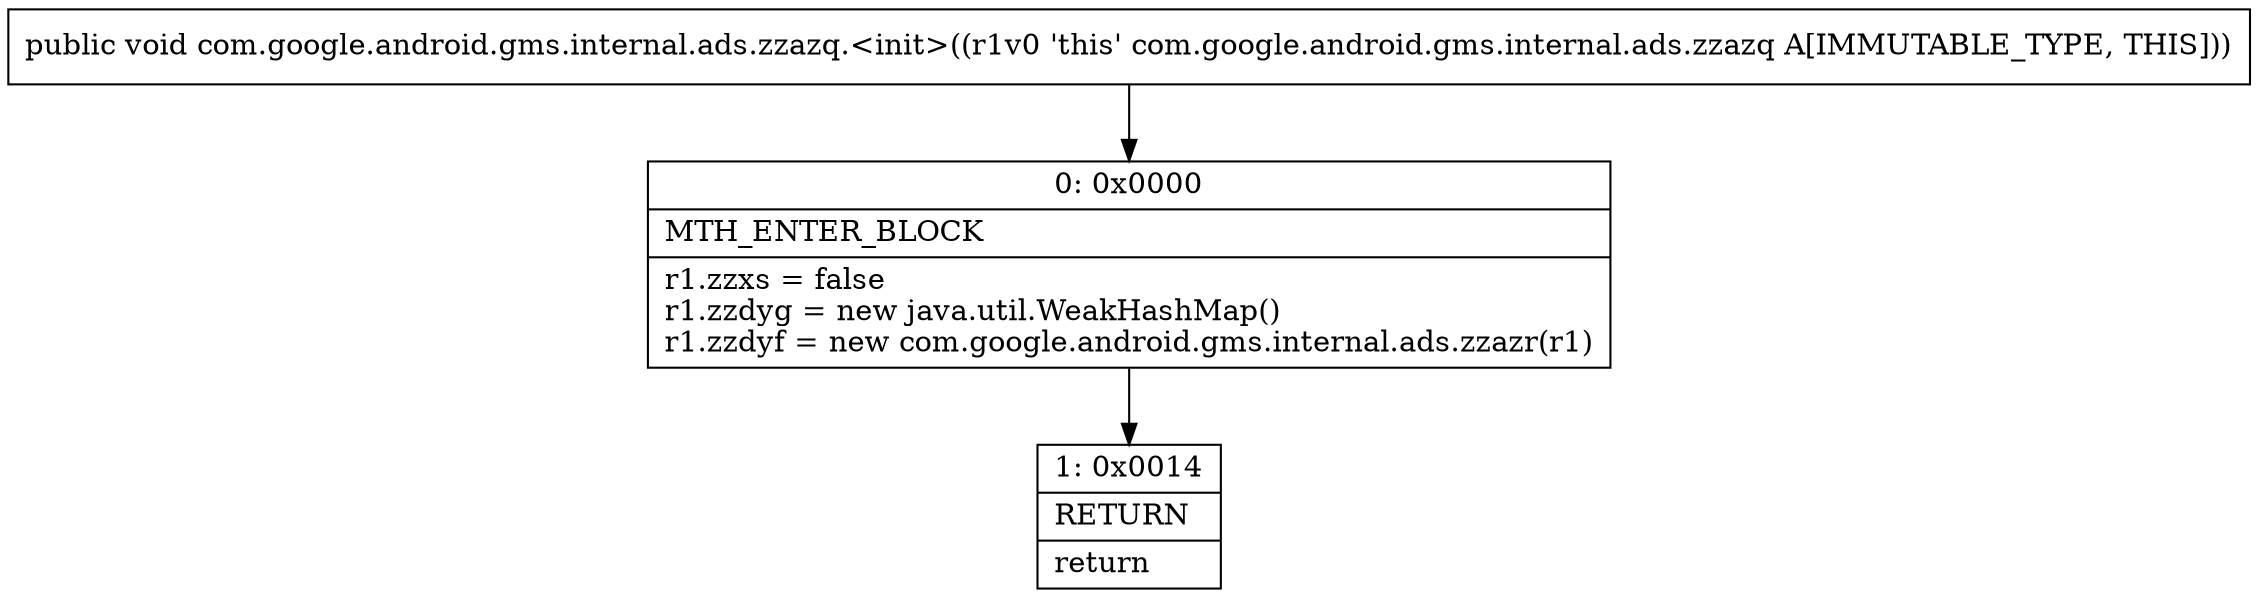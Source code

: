 digraph "CFG forcom.google.android.gms.internal.ads.zzazq.\<init\>()V" {
Node_0 [shape=record,label="{0\:\ 0x0000|MTH_ENTER_BLOCK\l|r1.zzxs = false\lr1.zzdyg = new java.util.WeakHashMap()\lr1.zzdyf = new com.google.android.gms.internal.ads.zzazr(r1)\l}"];
Node_1 [shape=record,label="{1\:\ 0x0014|RETURN\l|return\l}"];
MethodNode[shape=record,label="{public void com.google.android.gms.internal.ads.zzazq.\<init\>((r1v0 'this' com.google.android.gms.internal.ads.zzazq A[IMMUTABLE_TYPE, THIS])) }"];
MethodNode -> Node_0;
Node_0 -> Node_1;
}

